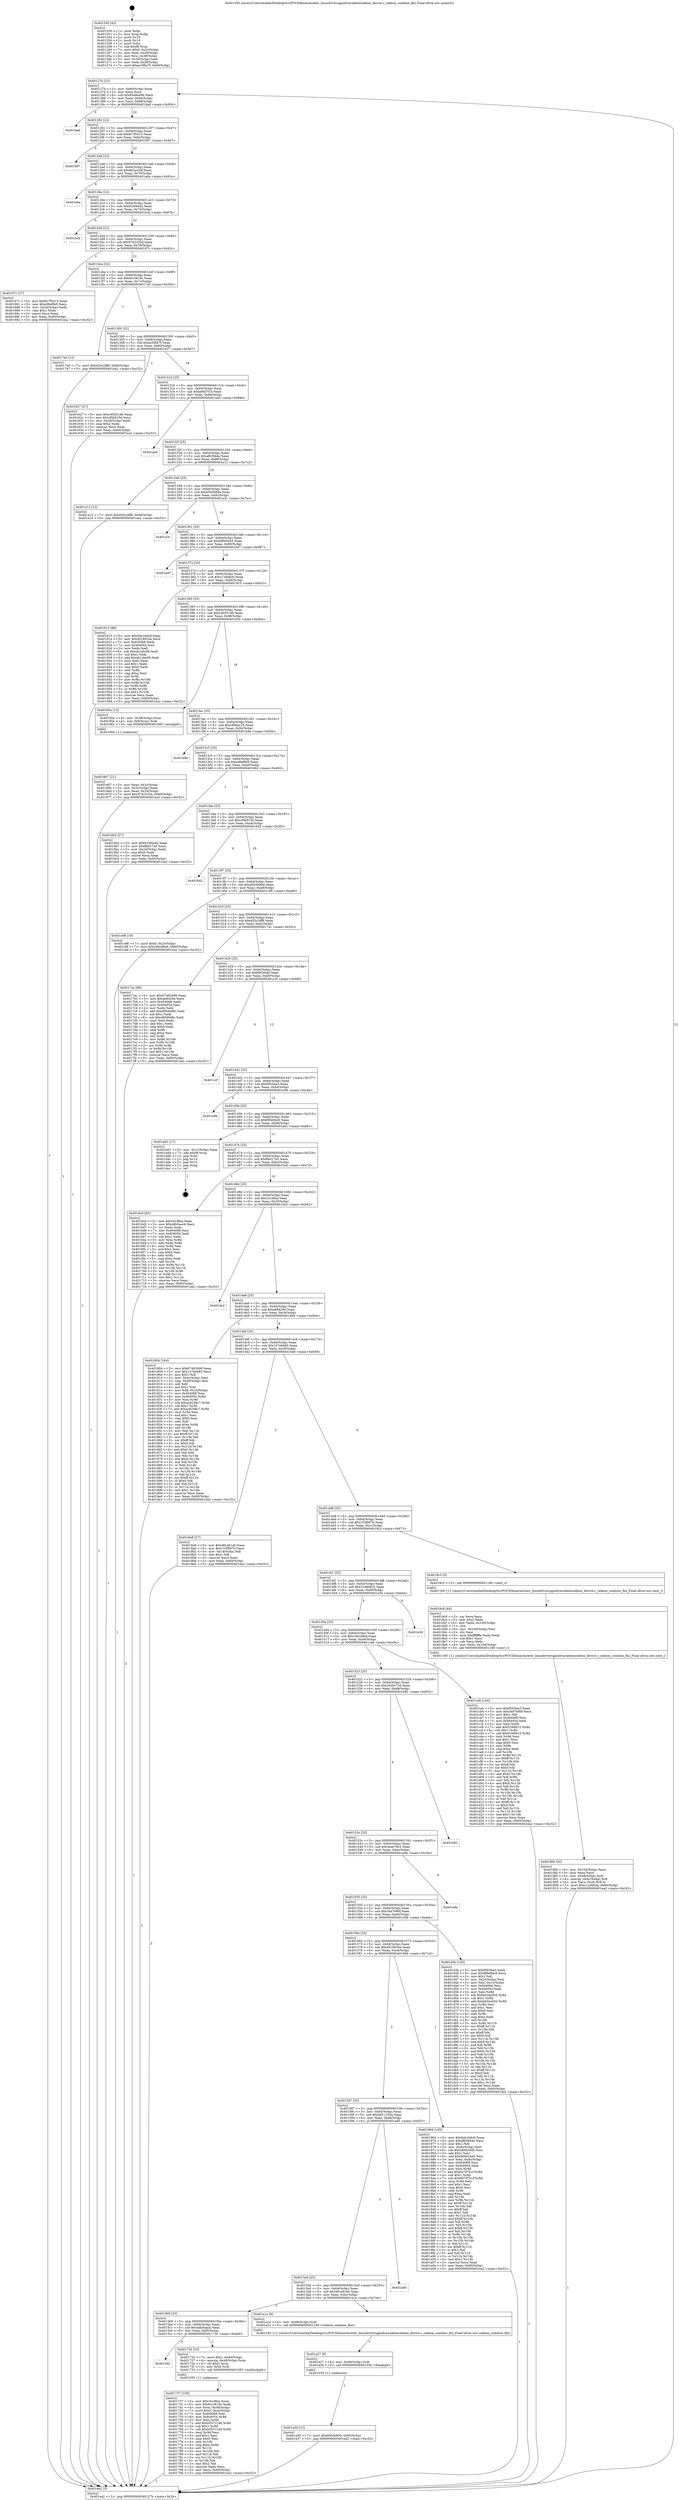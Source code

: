 digraph "0x401250" {
  label = "0x401250 (/mnt/c/Users/mathe/Desktop/tcc/POCII/binaries/extr_linuxdriversgpudrmradeonradeon_device.c_radeon_combios_fini_Final-ollvm.out::main(0))"
  labelloc = "t"
  node[shape=record]

  Entry [label="",width=0.3,height=0.3,shape=circle,fillcolor=black,style=filled]
  "0x40127b" [label="{
     0x40127b [23]\l
     | [instrs]\l
     &nbsp;&nbsp;0x40127b \<+3\>: mov -0x60(%rbp),%eax\l
     &nbsp;&nbsp;0x40127e \<+2\>: mov %eax,%ecx\l
     &nbsp;&nbsp;0x401280 \<+6\>: sub $0x85e8a499,%ecx\l
     &nbsp;&nbsp;0x401286 \<+3\>: mov %eax,-0x64(%rbp)\l
     &nbsp;&nbsp;0x401289 \<+3\>: mov %ecx,-0x68(%rbp)\l
     &nbsp;&nbsp;0x40128c \<+6\>: je 0000000000401bad \<main+0x95d\>\l
  }"]
  "0x401bad" [label="{
     0x401bad\l
  }", style=dashed]
  "0x401292" [label="{
     0x401292 [22]\l
     | [instrs]\l
     &nbsp;&nbsp;0x401292 \<+5\>: jmp 0000000000401297 \<main+0x47\>\l
     &nbsp;&nbsp;0x401297 \<+3\>: mov -0x64(%rbp),%eax\l
     &nbsp;&nbsp;0x40129a \<+5\>: sub $0x8c7f5415,%eax\l
     &nbsp;&nbsp;0x40129f \<+3\>: mov %eax,-0x6c(%rbp)\l
     &nbsp;&nbsp;0x4012a2 \<+6\>: je 0000000000401697 \<main+0x447\>\l
  }"]
  Exit [label="",width=0.3,height=0.3,shape=circle,fillcolor=black,style=filled,peripheries=2]
  "0x401697" [label="{
     0x401697\l
  }", style=dashed]
  "0x4012a8" [label="{
     0x4012a8 [22]\l
     | [instrs]\l
     &nbsp;&nbsp;0x4012a8 \<+5\>: jmp 00000000004012ad \<main+0x5d\>\l
     &nbsp;&nbsp;0x4012ad \<+3\>: mov -0x64(%rbp),%eax\l
     &nbsp;&nbsp;0x4012b0 \<+5\>: sub $0x8e2a43df,%eax\l
     &nbsp;&nbsp;0x4012b5 \<+3\>: mov %eax,-0x70(%rbp)\l
     &nbsp;&nbsp;0x4012b8 \<+6\>: je 0000000000401a6a \<main+0x81a\>\l
  }"]
  "0x401a30" [label="{
     0x401a30 [12]\l
     | [instrs]\l
     &nbsp;&nbsp;0x401a30 \<+7\>: movl $0xd003b90d,-0x60(%rbp)\l
     &nbsp;&nbsp;0x401a37 \<+5\>: jmp 0000000000401ea2 \<main+0xc52\>\l
  }"]
  "0x401a6a" [label="{
     0x401a6a\l
  }", style=dashed]
  "0x4012be" [label="{
     0x4012be [22]\l
     | [instrs]\l
     &nbsp;&nbsp;0x4012be \<+5\>: jmp 00000000004012c3 \<main+0x73\>\l
     &nbsp;&nbsp;0x4012c3 \<+3\>: mov -0x64(%rbp),%eax\l
     &nbsp;&nbsp;0x4012c6 \<+5\>: sub $0x933f4442,%eax\l
     &nbsp;&nbsp;0x4012cb \<+3\>: mov %eax,-0x74(%rbp)\l
     &nbsp;&nbsp;0x4012ce \<+6\>: je 0000000000401bcb \<main+0x97b\>\l
  }"]
  "0x401a27" [label="{
     0x401a27 [9]\l
     | [instrs]\l
     &nbsp;&nbsp;0x401a27 \<+4\>: mov -0x48(%rbp),%rdi\l
     &nbsp;&nbsp;0x401a2b \<+5\>: call 0000000000401030 \<free@plt\>\l
     | [calls]\l
     &nbsp;&nbsp;0x401030 \{1\} (unknown)\l
  }"]
  "0x401bcb" [label="{
     0x401bcb\l
  }", style=dashed]
  "0x4012d4" [label="{
     0x4012d4 [22]\l
     | [instrs]\l
     &nbsp;&nbsp;0x4012d4 \<+5\>: jmp 00000000004012d9 \<main+0x89\>\l
     &nbsp;&nbsp;0x4012d9 \<+3\>: mov -0x64(%rbp),%eax\l
     &nbsp;&nbsp;0x4012dc \<+5\>: sub $0x9742332d,%eax\l
     &nbsp;&nbsp;0x4012e1 \<+3\>: mov %eax,-0x78(%rbp)\l
     &nbsp;&nbsp;0x4012e4 \<+6\>: je 000000000040167c \<main+0x42c\>\l
  }"]
  "0x4018f4" [label="{
     0x4018f4 [33]\l
     | [instrs]\l
     &nbsp;&nbsp;0x4018f4 \<+6\>: mov -0x104(%rbp),%ecx\l
     &nbsp;&nbsp;0x4018fa \<+3\>: imul %eax,%ecx\l
     &nbsp;&nbsp;0x4018fd \<+4\>: mov -0x48(%rbp),%rdi\l
     &nbsp;&nbsp;0x401901 \<+4\>: movslq -0x4c(%rbp),%r8\l
     &nbsp;&nbsp;0x401905 \<+4\>: mov %ecx,(%rdi,%r8,4)\l
     &nbsp;&nbsp;0x401909 \<+7\>: movl $0xc124b6cb,-0x60(%rbp)\l
     &nbsp;&nbsp;0x401910 \<+5\>: jmp 0000000000401ea2 \<main+0xc52\>\l
  }"]
  "0x40167c" [label="{
     0x40167c [27]\l
     | [instrs]\l
     &nbsp;&nbsp;0x40167c \<+5\>: mov $0x8c7f5415,%eax\l
     &nbsp;&nbsp;0x401681 \<+5\>: mov $0xc9faf6b5,%ecx\l
     &nbsp;&nbsp;0x401686 \<+3\>: mov -0x24(%rbp),%edx\l
     &nbsp;&nbsp;0x401689 \<+3\>: cmp $0x1,%edx\l
     &nbsp;&nbsp;0x40168c \<+3\>: cmovl %ecx,%eax\l
     &nbsp;&nbsp;0x40168f \<+3\>: mov %eax,-0x60(%rbp)\l
     &nbsp;&nbsp;0x401692 \<+5\>: jmp 0000000000401ea2 \<main+0xc52\>\l
  }"]
  "0x4012ea" [label="{
     0x4012ea [22]\l
     | [instrs]\l
     &nbsp;&nbsp;0x4012ea \<+5\>: jmp 00000000004012ef \<main+0x9f\>\l
     &nbsp;&nbsp;0x4012ef \<+3\>: mov -0x64(%rbp),%eax\l
     &nbsp;&nbsp;0x4012f2 \<+5\>: sub $0x9cc3618c,%eax\l
     &nbsp;&nbsp;0x4012f7 \<+3\>: mov %eax,-0x7c(%rbp)\l
     &nbsp;&nbsp;0x4012fa \<+6\>: je 00000000004017a0 \<main+0x550\>\l
  }"]
  "0x4018c8" [label="{
     0x4018c8 [44]\l
     | [instrs]\l
     &nbsp;&nbsp;0x4018c8 \<+2\>: xor %ecx,%ecx\l
     &nbsp;&nbsp;0x4018ca \<+5\>: mov $0x2,%edx\l
     &nbsp;&nbsp;0x4018cf \<+6\>: mov %edx,-0x100(%rbp)\l
     &nbsp;&nbsp;0x4018d5 \<+1\>: cltd\l
     &nbsp;&nbsp;0x4018d6 \<+6\>: mov -0x100(%rbp),%esi\l
     &nbsp;&nbsp;0x4018dc \<+2\>: idiv %esi\l
     &nbsp;&nbsp;0x4018de \<+6\>: imul $0xfffffffe,%edx,%edx\l
     &nbsp;&nbsp;0x4018e4 \<+3\>: sub $0x1,%ecx\l
     &nbsp;&nbsp;0x4018e7 \<+2\>: sub %ecx,%edx\l
     &nbsp;&nbsp;0x4018e9 \<+6\>: mov %edx,-0x104(%rbp)\l
     &nbsp;&nbsp;0x4018ef \<+5\>: call 0000000000401160 \<next_i\>\l
     | [calls]\l
     &nbsp;&nbsp;0x401160 \{1\} (/mnt/c/Users/mathe/Desktop/tcc/POCII/binaries/extr_linuxdriversgpudrmradeonradeon_device.c_radeon_combios_fini_Final-ollvm.out::next_i)\l
  }"]
  "0x4017a0" [label="{
     0x4017a0 [12]\l
     | [instrs]\l
     &nbsp;&nbsp;0x4017a0 \<+7\>: movl $0xd35c28f8,-0x60(%rbp)\l
     &nbsp;&nbsp;0x4017a7 \<+5\>: jmp 0000000000401ea2 \<main+0xc52\>\l
  }"]
  "0x401300" [label="{
     0x401300 [22]\l
     | [instrs]\l
     &nbsp;&nbsp;0x401300 \<+5\>: jmp 0000000000401305 \<main+0xb5\>\l
     &nbsp;&nbsp;0x401305 \<+3\>: mov -0x64(%rbp),%eax\l
     &nbsp;&nbsp;0x401308 \<+5\>: sub $0xac5f6a7f,%eax\l
     &nbsp;&nbsp;0x40130d \<+3\>: mov %eax,-0x80(%rbp)\l
     &nbsp;&nbsp;0x401310 \<+6\>: je 0000000000401627 \<main+0x3d7\>\l
  }"]
  "0x401737" [label="{
     0x401737 [105]\l
     | [instrs]\l
     &nbsp;&nbsp;0x401737 \<+5\>: mov $0x1b18fea,%ecx\l
     &nbsp;&nbsp;0x40173c \<+5\>: mov $0x9cc3618c,%edx\l
     &nbsp;&nbsp;0x401741 \<+4\>: mov %rax,-0x48(%rbp)\l
     &nbsp;&nbsp;0x401745 \<+7\>: movl $0x0,-0x4c(%rbp)\l
     &nbsp;&nbsp;0x40174c \<+7\>: mov 0x404068,%esi\l
     &nbsp;&nbsp;0x401753 \<+8\>: mov 0x404054,%r8d\l
     &nbsp;&nbsp;0x40175b \<+3\>: mov %esi,%r9d\l
     &nbsp;&nbsp;0x40175e \<+7\>: add $0xb557c148,%r9d\l
     &nbsp;&nbsp;0x401765 \<+4\>: sub $0x1,%r9d\l
     &nbsp;&nbsp;0x401769 \<+7\>: sub $0xb557c148,%r9d\l
     &nbsp;&nbsp;0x401770 \<+4\>: imul %r9d,%esi\l
     &nbsp;&nbsp;0x401774 \<+3\>: and $0x1,%esi\l
     &nbsp;&nbsp;0x401777 \<+3\>: cmp $0x0,%esi\l
     &nbsp;&nbsp;0x40177a \<+4\>: sete %r10b\l
     &nbsp;&nbsp;0x40177e \<+4\>: cmp $0xa,%r8d\l
     &nbsp;&nbsp;0x401782 \<+4\>: setl %r11b\l
     &nbsp;&nbsp;0x401786 \<+3\>: mov %r10b,%bl\l
     &nbsp;&nbsp;0x401789 \<+3\>: and %r11b,%bl\l
     &nbsp;&nbsp;0x40178c \<+3\>: xor %r11b,%r10b\l
     &nbsp;&nbsp;0x40178f \<+3\>: or %r10b,%bl\l
     &nbsp;&nbsp;0x401792 \<+3\>: test $0x1,%bl\l
     &nbsp;&nbsp;0x401795 \<+3\>: cmovne %edx,%ecx\l
     &nbsp;&nbsp;0x401798 \<+3\>: mov %ecx,-0x60(%rbp)\l
     &nbsp;&nbsp;0x40179b \<+5\>: jmp 0000000000401ea2 \<main+0xc52\>\l
  }"]
  "0x401627" [label="{
     0x401627 [27]\l
     | [instrs]\l
     &nbsp;&nbsp;0x401627 \<+5\>: mov $0xc40451d6,%eax\l
     &nbsp;&nbsp;0x40162c \<+5\>: mov $0xcf0b915d,%ecx\l
     &nbsp;&nbsp;0x401631 \<+3\>: mov -0x28(%rbp),%edx\l
     &nbsp;&nbsp;0x401634 \<+3\>: cmp $0x2,%edx\l
     &nbsp;&nbsp;0x401637 \<+3\>: cmovne %ecx,%eax\l
     &nbsp;&nbsp;0x40163a \<+3\>: mov %eax,-0x60(%rbp)\l
     &nbsp;&nbsp;0x40163d \<+5\>: jmp 0000000000401ea2 \<main+0xc52\>\l
  }"]
  "0x401316" [label="{
     0x401316 [25]\l
     | [instrs]\l
     &nbsp;&nbsp;0x401316 \<+5\>: jmp 000000000040131b \<main+0xcb\>\l
     &nbsp;&nbsp;0x40131b \<+3\>: mov -0x64(%rbp),%eax\l
     &nbsp;&nbsp;0x40131e \<+5\>: sub $0xae6d7f1e,%eax\l
     &nbsp;&nbsp;0x401323 \<+6\>: mov %eax,-0x84(%rbp)\l
     &nbsp;&nbsp;0x401329 \<+6\>: je 0000000000401add \<main+0x88d\>\l
  }"]
  "0x401ea2" [label="{
     0x401ea2 [5]\l
     | [instrs]\l
     &nbsp;&nbsp;0x401ea2 \<+5\>: jmp 000000000040127b \<main+0x2b\>\l
  }"]
  "0x401250" [label="{
     0x401250 [43]\l
     | [instrs]\l
     &nbsp;&nbsp;0x401250 \<+1\>: push %rbp\l
     &nbsp;&nbsp;0x401251 \<+3\>: mov %rsp,%rbp\l
     &nbsp;&nbsp;0x401254 \<+2\>: push %r15\l
     &nbsp;&nbsp;0x401256 \<+2\>: push %r14\l
     &nbsp;&nbsp;0x401258 \<+1\>: push %rbx\l
     &nbsp;&nbsp;0x401259 \<+7\>: sub $0xf8,%rsp\l
     &nbsp;&nbsp;0x401260 \<+7\>: movl $0x0,-0x2c(%rbp)\l
     &nbsp;&nbsp;0x401267 \<+3\>: mov %edi,-0x30(%rbp)\l
     &nbsp;&nbsp;0x40126a \<+4\>: mov %rsi,-0x38(%rbp)\l
     &nbsp;&nbsp;0x40126e \<+3\>: mov -0x30(%rbp),%edi\l
     &nbsp;&nbsp;0x401271 \<+3\>: mov %edi,-0x28(%rbp)\l
     &nbsp;&nbsp;0x401274 \<+7\>: movl $0xac5f6a7f,-0x60(%rbp)\l
  }"]
  "0x4015d2" [label="{
     0x4015d2\l
  }", style=dashed]
  "0x401add" [label="{
     0x401add\l
  }", style=dashed]
  "0x40132f" [label="{
     0x40132f [25]\l
     | [instrs]\l
     &nbsp;&nbsp;0x40132f \<+5\>: jmp 0000000000401334 \<main+0xe4\>\l
     &nbsp;&nbsp;0x401334 \<+3\>: mov -0x64(%rbp),%eax\l
     &nbsp;&nbsp;0x401337 \<+5\>: sub $0xafb3944e,%eax\l
     &nbsp;&nbsp;0x40133c \<+6\>: mov %eax,-0x88(%rbp)\l
     &nbsp;&nbsp;0x401342 \<+6\>: je 0000000000401a12 \<main+0x7c2\>\l
  }"]
  "0x401720" [label="{
     0x401720 [23]\l
     | [instrs]\l
     &nbsp;&nbsp;0x401720 \<+7\>: movl $0x1,-0x40(%rbp)\l
     &nbsp;&nbsp;0x401727 \<+4\>: movslq -0x40(%rbp),%rax\l
     &nbsp;&nbsp;0x40172b \<+4\>: shl $0x2,%rax\l
     &nbsp;&nbsp;0x40172f \<+3\>: mov %rax,%rdi\l
     &nbsp;&nbsp;0x401732 \<+5\>: call 0000000000401050 \<malloc@plt\>\l
     | [calls]\l
     &nbsp;&nbsp;0x401050 \{1\} (unknown)\l
  }"]
  "0x401a12" [label="{
     0x401a12 [12]\l
     | [instrs]\l
     &nbsp;&nbsp;0x401a12 \<+7\>: movl $0xd35c28f8,-0x60(%rbp)\l
     &nbsp;&nbsp;0x401a19 \<+5\>: jmp 0000000000401ea2 \<main+0xc52\>\l
  }"]
  "0x401348" [label="{
     0x401348 [25]\l
     | [instrs]\l
     &nbsp;&nbsp;0x401348 \<+5\>: jmp 000000000040134d \<main+0xfd\>\l
     &nbsp;&nbsp;0x40134d \<+3\>: mov -0x64(%rbp),%eax\l
     &nbsp;&nbsp;0x401350 \<+5\>: sub $0xb540884e,%eax\l
     &nbsp;&nbsp;0x401355 \<+6\>: mov %eax,-0x8c(%rbp)\l
     &nbsp;&nbsp;0x40135b \<+6\>: je 0000000000401a3c \<main+0x7ec\>\l
  }"]
  "0x4015b9" [label="{
     0x4015b9 [25]\l
     | [instrs]\l
     &nbsp;&nbsp;0x4015b9 \<+5\>: jmp 00000000004015be \<main+0x36e\>\l
     &nbsp;&nbsp;0x4015be \<+3\>: mov -0x64(%rbp),%eax\l
     &nbsp;&nbsp;0x4015c1 \<+5\>: sub $0x4db5aacb,%eax\l
     &nbsp;&nbsp;0x4015c6 \<+6\>: mov %eax,-0xf0(%rbp)\l
     &nbsp;&nbsp;0x4015cc \<+6\>: je 0000000000401720 \<main+0x4d0\>\l
  }"]
  "0x401a3c" [label="{
     0x401a3c\l
  }", style=dashed]
  "0x401361" [label="{
     0x401361 [25]\l
     | [instrs]\l
     &nbsp;&nbsp;0x401361 \<+5\>: jmp 0000000000401366 \<main+0x116\>\l
     &nbsp;&nbsp;0x401366 \<+3\>: mov -0x64(%rbp),%eax\l
     &nbsp;&nbsp;0x401369 \<+5\>: sub $0xb9f92b45,%eax\l
     &nbsp;&nbsp;0x40136e \<+6\>: mov %eax,-0x90(%rbp)\l
     &nbsp;&nbsp;0x401374 \<+6\>: je 0000000000401bd7 \<main+0x987\>\l
  }"]
  "0x401a1e" [label="{
     0x401a1e [9]\l
     | [instrs]\l
     &nbsp;&nbsp;0x401a1e \<+4\>: mov -0x48(%rbp),%rdi\l
     &nbsp;&nbsp;0x401a22 \<+5\>: call 0000000000401240 \<radeon_combios_fini\>\l
     | [calls]\l
     &nbsp;&nbsp;0x401240 \{1\} (/mnt/c/Users/mathe/Desktop/tcc/POCII/binaries/extr_linuxdriversgpudrmradeonradeon_device.c_radeon_combios_fini_Final-ollvm.out::radeon_combios_fini)\l
  }"]
  "0x401bd7" [label="{
     0x401bd7\l
  }", style=dashed]
  "0x40137a" [label="{
     0x40137a [25]\l
     | [instrs]\l
     &nbsp;&nbsp;0x40137a \<+5\>: jmp 000000000040137f \<main+0x12f\>\l
     &nbsp;&nbsp;0x40137f \<+3\>: mov -0x64(%rbp),%eax\l
     &nbsp;&nbsp;0x401382 \<+5\>: sub $0xc124b6cb,%eax\l
     &nbsp;&nbsp;0x401387 \<+6\>: mov %eax,-0x94(%rbp)\l
     &nbsp;&nbsp;0x40138d \<+6\>: je 0000000000401915 \<main+0x6c5\>\l
  }"]
  "0x4015a0" [label="{
     0x4015a0 [25]\l
     | [instrs]\l
     &nbsp;&nbsp;0x4015a0 \<+5\>: jmp 00000000004015a5 \<main+0x355\>\l
     &nbsp;&nbsp;0x4015a5 \<+3\>: mov -0x64(%rbp),%eax\l
     &nbsp;&nbsp;0x4015a8 \<+5\>: sub $0x481a61e0,%eax\l
     &nbsp;&nbsp;0x4015ad \<+6\>: mov %eax,-0xec(%rbp)\l
     &nbsp;&nbsp;0x4015b3 \<+6\>: je 0000000000401a1e \<main+0x7ce\>\l
  }"]
  "0x401915" [label="{
     0x401915 [88]\l
     | [instrs]\l
     &nbsp;&nbsp;0x401915 \<+5\>: mov $0x5ab1bdc9,%eax\l
     &nbsp;&nbsp;0x40191a \<+5\>: mov $0x401891ba,%ecx\l
     &nbsp;&nbsp;0x40191f \<+7\>: mov 0x404068,%edx\l
     &nbsp;&nbsp;0x401926 \<+7\>: mov 0x404054,%esi\l
     &nbsp;&nbsp;0x40192d \<+2\>: mov %edx,%edi\l
     &nbsp;&nbsp;0x40192f \<+6\>: sub $0xeb1ebc06,%edi\l
     &nbsp;&nbsp;0x401935 \<+3\>: sub $0x1,%edi\l
     &nbsp;&nbsp;0x401938 \<+6\>: add $0xeb1ebc06,%edi\l
     &nbsp;&nbsp;0x40193e \<+3\>: imul %edi,%edx\l
     &nbsp;&nbsp;0x401941 \<+3\>: and $0x1,%edx\l
     &nbsp;&nbsp;0x401944 \<+3\>: cmp $0x0,%edx\l
     &nbsp;&nbsp;0x401947 \<+4\>: sete %r8b\l
     &nbsp;&nbsp;0x40194b \<+3\>: cmp $0xa,%esi\l
     &nbsp;&nbsp;0x40194e \<+4\>: setl %r9b\l
     &nbsp;&nbsp;0x401952 \<+3\>: mov %r8b,%r10b\l
     &nbsp;&nbsp;0x401955 \<+3\>: and %r9b,%r10b\l
     &nbsp;&nbsp;0x401958 \<+3\>: xor %r9b,%r8b\l
     &nbsp;&nbsp;0x40195b \<+3\>: or %r8b,%r10b\l
     &nbsp;&nbsp;0x40195e \<+4\>: test $0x1,%r10b\l
     &nbsp;&nbsp;0x401962 \<+3\>: cmovne %ecx,%eax\l
     &nbsp;&nbsp;0x401965 \<+3\>: mov %eax,-0x60(%rbp)\l
     &nbsp;&nbsp;0x401968 \<+5\>: jmp 0000000000401ea2 \<main+0xc52\>\l
  }"]
  "0x401393" [label="{
     0x401393 [25]\l
     | [instrs]\l
     &nbsp;&nbsp;0x401393 \<+5\>: jmp 0000000000401398 \<main+0x148\>\l
     &nbsp;&nbsp;0x401398 \<+3\>: mov -0x64(%rbp),%eax\l
     &nbsp;&nbsp;0x40139b \<+5\>: sub $0xc40451d6,%eax\l
     &nbsp;&nbsp;0x4013a0 \<+6\>: mov %eax,-0x98(%rbp)\l
     &nbsp;&nbsp;0x4013a6 \<+6\>: je 000000000040165a \<main+0x40a\>\l
  }"]
  "0x401a85" [label="{
     0x401a85\l
  }", style=dashed]
  "0x40165a" [label="{
     0x40165a [13]\l
     | [instrs]\l
     &nbsp;&nbsp;0x40165a \<+4\>: mov -0x38(%rbp),%rax\l
     &nbsp;&nbsp;0x40165e \<+4\>: mov 0x8(%rax),%rdi\l
     &nbsp;&nbsp;0x401662 \<+5\>: call 0000000000401060 \<atoi@plt\>\l
     | [calls]\l
     &nbsp;&nbsp;0x401060 \{1\} (unknown)\l
  }"]
  "0x4013ac" [label="{
     0x4013ac [25]\l
     | [instrs]\l
     &nbsp;&nbsp;0x4013ac \<+5\>: jmp 00000000004013b1 \<main+0x161\>\l
     &nbsp;&nbsp;0x4013b1 \<+3\>: mov -0x64(%rbp),%eax\l
     &nbsp;&nbsp;0x4013b4 \<+5\>: sub $0xc80bac25,%eax\l
     &nbsp;&nbsp;0x4013b9 \<+6\>: mov %eax,-0x9c(%rbp)\l
     &nbsp;&nbsp;0x4013bf \<+6\>: je 0000000000401b8e \<main+0x93e\>\l
  }"]
  "0x401667" [label="{
     0x401667 [21]\l
     | [instrs]\l
     &nbsp;&nbsp;0x401667 \<+3\>: mov %eax,-0x3c(%rbp)\l
     &nbsp;&nbsp;0x40166a \<+3\>: mov -0x3c(%rbp),%eax\l
     &nbsp;&nbsp;0x40166d \<+3\>: mov %eax,-0x24(%rbp)\l
     &nbsp;&nbsp;0x401670 \<+7\>: movl $0x9742332d,-0x60(%rbp)\l
     &nbsp;&nbsp;0x401677 \<+5\>: jmp 0000000000401ea2 \<main+0xc52\>\l
  }"]
  "0x401587" [label="{
     0x401587 [25]\l
     | [instrs]\l
     &nbsp;&nbsp;0x401587 \<+5\>: jmp 000000000040158c \<main+0x33c\>\l
     &nbsp;&nbsp;0x40158c \<+3\>: mov -0x64(%rbp),%eax\l
     &nbsp;&nbsp;0x40158f \<+5\>: sub $0x4021250a,%eax\l
     &nbsp;&nbsp;0x401594 \<+6\>: mov %eax,-0xe8(%rbp)\l
     &nbsp;&nbsp;0x40159a \<+6\>: je 0000000000401a85 \<main+0x835\>\l
  }"]
  "0x401b8e" [label="{
     0x401b8e\l
  }", style=dashed]
  "0x4013c5" [label="{
     0x4013c5 [25]\l
     | [instrs]\l
     &nbsp;&nbsp;0x4013c5 \<+5\>: jmp 00000000004013ca \<main+0x17a\>\l
     &nbsp;&nbsp;0x4013ca \<+3\>: mov -0x64(%rbp),%eax\l
     &nbsp;&nbsp;0x4013cd \<+5\>: sub $0xc9faf6b5,%eax\l
     &nbsp;&nbsp;0x4013d2 \<+6\>: mov %eax,-0xa0(%rbp)\l
     &nbsp;&nbsp;0x4013d8 \<+6\>: je 00000000004016b2 \<main+0x462\>\l
  }"]
  "0x40196d" [label="{
     0x40196d [165]\l
     | [instrs]\l
     &nbsp;&nbsp;0x40196d \<+5\>: mov $0x5ab1bdc9,%eax\l
     &nbsp;&nbsp;0x401972 \<+5\>: mov $0xafb3944e,%ecx\l
     &nbsp;&nbsp;0x401977 \<+2\>: mov $0x1,%dl\l
     &nbsp;&nbsp;0x401979 \<+3\>: mov -0x4c(%rbp),%esi\l
     &nbsp;&nbsp;0x40197c \<+6\>: sub $0x560b24d5,%esi\l
     &nbsp;&nbsp;0x401982 \<+3\>: add $0x1,%esi\l
     &nbsp;&nbsp;0x401985 \<+6\>: add $0x560b24d5,%esi\l
     &nbsp;&nbsp;0x40198b \<+3\>: mov %esi,-0x4c(%rbp)\l
     &nbsp;&nbsp;0x40198e \<+7\>: mov 0x404068,%esi\l
     &nbsp;&nbsp;0x401995 \<+7\>: mov 0x404054,%edi\l
     &nbsp;&nbsp;0x40199c \<+3\>: mov %esi,%r8d\l
     &nbsp;&nbsp;0x40199f \<+7\>: add $0x6d797b1f,%r8d\l
     &nbsp;&nbsp;0x4019a6 \<+4\>: sub $0x1,%r8d\l
     &nbsp;&nbsp;0x4019aa \<+7\>: sub $0x6d797b1f,%r8d\l
     &nbsp;&nbsp;0x4019b1 \<+4\>: imul %r8d,%esi\l
     &nbsp;&nbsp;0x4019b5 \<+3\>: and $0x1,%esi\l
     &nbsp;&nbsp;0x4019b8 \<+3\>: cmp $0x0,%esi\l
     &nbsp;&nbsp;0x4019bb \<+4\>: sete %r9b\l
     &nbsp;&nbsp;0x4019bf \<+3\>: cmp $0xa,%edi\l
     &nbsp;&nbsp;0x4019c2 \<+4\>: setl %r10b\l
     &nbsp;&nbsp;0x4019c6 \<+3\>: mov %r9b,%r11b\l
     &nbsp;&nbsp;0x4019c9 \<+4\>: xor $0xff,%r11b\l
     &nbsp;&nbsp;0x4019cd \<+3\>: mov %r10b,%bl\l
     &nbsp;&nbsp;0x4019d0 \<+3\>: xor $0xff,%bl\l
     &nbsp;&nbsp;0x4019d3 \<+3\>: xor $0x1,%dl\l
     &nbsp;&nbsp;0x4019d6 \<+3\>: mov %r11b,%r14b\l
     &nbsp;&nbsp;0x4019d9 \<+4\>: and $0xff,%r14b\l
     &nbsp;&nbsp;0x4019dd \<+3\>: and %dl,%r9b\l
     &nbsp;&nbsp;0x4019e0 \<+3\>: mov %bl,%r15b\l
     &nbsp;&nbsp;0x4019e3 \<+4\>: and $0xff,%r15b\l
     &nbsp;&nbsp;0x4019e7 \<+3\>: and %dl,%r10b\l
     &nbsp;&nbsp;0x4019ea \<+3\>: or %r9b,%r14b\l
     &nbsp;&nbsp;0x4019ed \<+3\>: or %r10b,%r15b\l
     &nbsp;&nbsp;0x4019f0 \<+3\>: xor %r15b,%r14b\l
     &nbsp;&nbsp;0x4019f3 \<+3\>: or %bl,%r11b\l
     &nbsp;&nbsp;0x4019f6 \<+4\>: xor $0xff,%r11b\l
     &nbsp;&nbsp;0x4019fa \<+3\>: or $0x1,%dl\l
     &nbsp;&nbsp;0x4019fd \<+3\>: and %dl,%r11b\l
     &nbsp;&nbsp;0x401a00 \<+3\>: or %r11b,%r14b\l
     &nbsp;&nbsp;0x401a03 \<+4\>: test $0x1,%r14b\l
     &nbsp;&nbsp;0x401a07 \<+3\>: cmovne %ecx,%eax\l
     &nbsp;&nbsp;0x401a0a \<+3\>: mov %eax,-0x60(%rbp)\l
     &nbsp;&nbsp;0x401a0d \<+5\>: jmp 0000000000401ea2 \<main+0xc52\>\l
  }"]
  "0x4016b2" [label="{
     0x4016b2 [27]\l
     | [instrs]\l
     &nbsp;&nbsp;0x4016b2 \<+5\>: mov $0x933f4442,%eax\l
     &nbsp;&nbsp;0x4016b7 \<+5\>: mov $0xffa017a3,%ecx\l
     &nbsp;&nbsp;0x4016bc \<+3\>: mov -0x24(%rbp),%edx\l
     &nbsp;&nbsp;0x4016bf \<+3\>: cmp $0x0,%edx\l
     &nbsp;&nbsp;0x4016c2 \<+3\>: cmove %ecx,%eax\l
     &nbsp;&nbsp;0x4016c5 \<+3\>: mov %eax,-0x60(%rbp)\l
     &nbsp;&nbsp;0x4016c8 \<+5\>: jmp 0000000000401ea2 \<main+0xc52\>\l
  }"]
  "0x4013de" [label="{
     0x4013de [25]\l
     | [instrs]\l
     &nbsp;&nbsp;0x4013de \<+5\>: jmp 00000000004013e3 \<main+0x193\>\l
     &nbsp;&nbsp;0x4013e3 \<+3\>: mov -0x64(%rbp),%eax\l
     &nbsp;&nbsp;0x4013e6 \<+5\>: sub $0xcf0b915d,%eax\l
     &nbsp;&nbsp;0x4013eb \<+6\>: mov %eax,-0xa4(%rbp)\l
     &nbsp;&nbsp;0x4013f1 \<+6\>: je 0000000000401642 \<main+0x3f2\>\l
  }"]
  "0x40156e" [label="{
     0x40156e [25]\l
     | [instrs]\l
     &nbsp;&nbsp;0x40156e \<+5\>: jmp 0000000000401573 \<main+0x323\>\l
     &nbsp;&nbsp;0x401573 \<+3\>: mov -0x64(%rbp),%eax\l
     &nbsp;&nbsp;0x401576 \<+5\>: sub $0x401891ba,%eax\l
     &nbsp;&nbsp;0x40157b \<+6\>: mov %eax,-0xe4(%rbp)\l
     &nbsp;&nbsp;0x401581 \<+6\>: je 000000000040196d \<main+0x71d\>\l
  }"]
  "0x401642" [label="{
     0x401642\l
  }", style=dashed]
  "0x4013f7" [label="{
     0x4013f7 [25]\l
     | [instrs]\l
     &nbsp;&nbsp;0x4013f7 \<+5\>: jmp 00000000004013fc \<main+0x1ac\>\l
     &nbsp;&nbsp;0x4013fc \<+3\>: mov -0x64(%rbp),%eax\l
     &nbsp;&nbsp;0x4013ff \<+5\>: sub $0xd003b90d,%eax\l
     &nbsp;&nbsp;0x401404 \<+6\>: mov %eax,-0xa8(%rbp)\l
     &nbsp;&nbsp;0x40140a \<+6\>: je 0000000000401c98 \<main+0xa48\>\l
  }"]
  "0x401d3b" [label="{
     0x401d3b [150]\l
     | [instrs]\l
     &nbsp;&nbsp;0x401d3b \<+5\>: mov $0xf5fc5ea3,%eax\l
     &nbsp;&nbsp;0x401d40 \<+5\>: mov $0xf89e94c6,%ecx\l
     &nbsp;&nbsp;0x401d45 \<+2\>: mov $0x1,%dl\l
     &nbsp;&nbsp;0x401d47 \<+3\>: mov -0x2c(%rbp),%esi\l
     &nbsp;&nbsp;0x401d4a \<+3\>: mov %esi,-0x1c(%rbp)\l
     &nbsp;&nbsp;0x401d4d \<+7\>: mov 0x404068,%esi\l
     &nbsp;&nbsp;0x401d54 \<+7\>: mov 0x404054,%edi\l
     &nbsp;&nbsp;0x401d5b \<+3\>: mov %esi,%r8d\l
     &nbsp;&nbsp;0x401d5e \<+7\>: sub $0xb634a503,%r8d\l
     &nbsp;&nbsp;0x401d65 \<+4\>: sub $0x1,%r8d\l
     &nbsp;&nbsp;0x401d69 \<+7\>: add $0xb634a503,%r8d\l
     &nbsp;&nbsp;0x401d70 \<+4\>: imul %r8d,%esi\l
     &nbsp;&nbsp;0x401d74 \<+3\>: and $0x1,%esi\l
     &nbsp;&nbsp;0x401d77 \<+3\>: cmp $0x0,%esi\l
     &nbsp;&nbsp;0x401d7a \<+4\>: sete %r9b\l
     &nbsp;&nbsp;0x401d7e \<+3\>: cmp $0xa,%edi\l
     &nbsp;&nbsp;0x401d81 \<+4\>: setl %r10b\l
     &nbsp;&nbsp;0x401d85 \<+3\>: mov %r9b,%r11b\l
     &nbsp;&nbsp;0x401d88 \<+4\>: xor $0xff,%r11b\l
     &nbsp;&nbsp;0x401d8c \<+3\>: mov %r10b,%bl\l
     &nbsp;&nbsp;0x401d8f \<+3\>: xor $0xff,%bl\l
     &nbsp;&nbsp;0x401d92 \<+3\>: xor $0x0,%dl\l
     &nbsp;&nbsp;0x401d95 \<+3\>: mov %r11b,%r14b\l
     &nbsp;&nbsp;0x401d98 \<+4\>: and $0x0,%r14b\l
     &nbsp;&nbsp;0x401d9c \<+3\>: and %dl,%r9b\l
     &nbsp;&nbsp;0x401d9f \<+3\>: mov %bl,%r15b\l
     &nbsp;&nbsp;0x401da2 \<+4\>: and $0x0,%r15b\l
     &nbsp;&nbsp;0x401da6 \<+3\>: and %dl,%r10b\l
     &nbsp;&nbsp;0x401da9 \<+3\>: or %r9b,%r14b\l
     &nbsp;&nbsp;0x401dac \<+3\>: or %r10b,%r15b\l
     &nbsp;&nbsp;0x401daf \<+3\>: xor %r15b,%r14b\l
     &nbsp;&nbsp;0x401db2 \<+3\>: or %bl,%r11b\l
     &nbsp;&nbsp;0x401db5 \<+4\>: xor $0xff,%r11b\l
     &nbsp;&nbsp;0x401db9 \<+3\>: or $0x0,%dl\l
     &nbsp;&nbsp;0x401dbc \<+3\>: and %dl,%r11b\l
     &nbsp;&nbsp;0x401dbf \<+3\>: or %r11b,%r14b\l
     &nbsp;&nbsp;0x401dc2 \<+4\>: test $0x1,%r14b\l
     &nbsp;&nbsp;0x401dc6 \<+3\>: cmovne %ecx,%eax\l
     &nbsp;&nbsp;0x401dc9 \<+3\>: mov %eax,-0x60(%rbp)\l
     &nbsp;&nbsp;0x401dcc \<+5\>: jmp 0000000000401ea2 \<main+0xc52\>\l
  }"]
  "0x401c98" [label="{
     0x401c98 [19]\l
     | [instrs]\l
     &nbsp;&nbsp;0x401c98 \<+7\>: movl $0x0,-0x2c(%rbp)\l
     &nbsp;&nbsp;0x401c9f \<+7\>: movl $0x246cd6e6,-0x60(%rbp)\l
     &nbsp;&nbsp;0x401ca6 \<+5\>: jmp 0000000000401ea2 \<main+0xc52\>\l
  }"]
  "0x401410" [label="{
     0x401410 [25]\l
     | [instrs]\l
     &nbsp;&nbsp;0x401410 \<+5\>: jmp 0000000000401415 \<main+0x1c5\>\l
     &nbsp;&nbsp;0x401415 \<+3\>: mov -0x64(%rbp),%eax\l
     &nbsp;&nbsp;0x401418 \<+5\>: sub $0xd35c28f8,%eax\l
     &nbsp;&nbsp;0x40141d \<+6\>: mov %eax,-0xac(%rbp)\l
     &nbsp;&nbsp;0x401423 \<+6\>: je 00000000004017ac \<main+0x55c\>\l
  }"]
  "0x401555" [label="{
     0x401555 [25]\l
     | [instrs]\l
     &nbsp;&nbsp;0x401555 \<+5\>: jmp 000000000040155a \<main+0x30a\>\l
     &nbsp;&nbsp;0x40155a \<+3\>: mov -0x64(%rbp),%eax\l
     &nbsp;&nbsp;0x40155d \<+5\>: sub $0x3ed7680f,%eax\l
     &nbsp;&nbsp;0x401562 \<+6\>: mov %eax,-0xe0(%rbp)\l
     &nbsp;&nbsp;0x401568 \<+6\>: je 0000000000401d3b \<main+0xaeb\>\l
  }"]
  "0x4017ac" [label="{
     0x4017ac [88]\l
     | [instrs]\l
     &nbsp;&nbsp;0x4017ac \<+5\>: mov $0x67483499,%eax\l
     &nbsp;&nbsp;0x4017b1 \<+5\>: mov $0xab8429e,%ecx\l
     &nbsp;&nbsp;0x4017b6 \<+7\>: mov 0x404068,%edx\l
     &nbsp;&nbsp;0x4017bd \<+7\>: mov 0x404054,%esi\l
     &nbsp;&nbsp;0x4017c4 \<+2\>: mov %edx,%edi\l
     &nbsp;&nbsp;0x4017c6 \<+6\>: add $0xd6949d8c,%edi\l
     &nbsp;&nbsp;0x4017cc \<+3\>: sub $0x1,%edi\l
     &nbsp;&nbsp;0x4017cf \<+6\>: sub $0xd6949d8c,%edi\l
     &nbsp;&nbsp;0x4017d5 \<+3\>: imul %edi,%edx\l
     &nbsp;&nbsp;0x4017d8 \<+3\>: and $0x1,%edx\l
     &nbsp;&nbsp;0x4017db \<+3\>: cmp $0x0,%edx\l
     &nbsp;&nbsp;0x4017de \<+4\>: sete %r8b\l
     &nbsp;&nbsp;0x4017e2 \<+3\>: cmp $0xa,%esi\l
     &nbsp;&nbsp;0x4017e5 \<+4\>: setl %r9b\l
     &nbsp;&nbsp;0x4017e9 \<+3\>: mov %r8b,%r10b\l
     &nbsp;&nbsp;0x4017ec \<+3\>: and %r9b,%r10b\l
     &nbsp;&nbsp;0x4017ef \<+3\>: xor %r9b,%r8b\l
     &nbsp;&nbsp;0x4017f2 \<+3\>: or %r8b,%r10b\l
     &nbsp;&nbsp;0x4017f5 \<+4\>: test $0x1,%r10b\l
     &nbsp;&nbsp;0x4017f9 \<+3\>: cmovne %ecx,%eax\l
     &nbsp;&nbsp;0x4017fc \<+3\>: mov %eax,-0x60(%rbp)\l
     &nbsp;&nbsp;0x4017ff \<+5\>: jmp 0000000000401ea2 \<main+0xc52\>\l
  }"]
  "0x401429" [label="{
     0x401429 [25]\l
     | [instrs]\l
     &nbsp;&nbsp;0x401429 \<+5\>: jmp 000000000040142e \<main+0x1de\>\l
     &nbsp;&nbsp;0x40142e \<+3\>: mov -0x64(%rbp),%eax\l
     &nbsp;&nbsp;0x401431 \<+5\>: sub $0xf0f2f4dd,%eax\l
     &nbsp;&nbsp;0x401436 \<+6\>: mov %eax,-0xb0(%rbp)\l
     &nbsp;&nbsp;0x40143c \<+6\>: je 0000000000401c2f \<main+0x9df\>\l
  }"]
  "0x401e8a" [label="{
     0x401e8a\l
  }", style=dashed]
  "0x401c2f" [label="{
     0x401c2f\l
  }", style=dashed]
  "0x401442" [label="{
     0x401442 [25]\l
     | [instrs]\l
     &nbsp;&nbsp;0x401442 \<+5\>: jmp 0000000000401447 \<main+0x1f7\>\l
     &nbsp;&nbsp;0x401447 \<+3\>: mov -0x64(%rbp),%eax\l
     &nbsp;&nbsp;0x40144a \<+5\>: sub $0xf5fc5ea3,%eax\l
     &nbsp;&nbsp;0x40144f \<+6\>: mov %eax,-0xb4(%rbp)\l
     &nbsp;&nbsp;0x401455 \<+6\>: je 0000000000401e9b \<main+0xc4b\>\l
  }"]
  "0x40153c" [label="{
     0x40153c [25]\l
     | [instrs]\l
     &nbsp;&nbsp;0x40153c \<+5\>: jmp 0000000000401541 \<main+0x2f1\>\l
     &nbsp;&nbsp;0x401541 \<+3\>: mov -0x64(%rbp),%eax\l
     &nbsp;&nbsp;0x401544 \<+5\>: sub $0x3eae78c3,%eax\l
     &nbsp;&nbsp;0x401549 \<+6\>: mov %eax,-0xdc(%rbp)\l
     &nbsp;&nbsp;0x40154f \<+6\>: je 0000000000401e8a \<main+0xc3a\>\l
  }"]
  "0x401e9b" [label="{
     0x401e9b\l
  }", style=dashed]
  "0x40145b" [label="{
     0x40145b [25]\l
     | [instrs]\l
     &nbsp;&nbsp;0x40145b \<+5\>: jmp 0000000000401460 \<main+0x210\>\l
     &nbsp;&nbsp;0x401460 \<+3\>: mov -0x64(%rbp),%eax\l
     &nbsp;&nbsp;0x401463 \<+5\>: sub $0xf89e94c6,%eax\l
     &nbsp;&nbsp;0x401468 \<+6\>: mov %eax,-0xb8(%rbp)\l
     &nbsp;&nbsp;0x40146e \<+6\>: je 0000000000401dd1 \<main+0xb81\>\l
  }"]
  "0x401b82" [label="{
     0x401b82\l
  }", style=dashed]
  "0x401dd1" [label="{
     0x401dd1 [17]\l
     | [instrs]\l
     &nbsp;&nbsp;0x401dd1 \<+3\>: mov -0x1c(%rbp),%eax\l
     &nbsp;&nbsp;0x401dd4 \<+7\>: add $0xf8,%rsp\l
     &nbsp;&nbsp;0x401ddb \<+1\>: pop %rbx\l
     &nbsp;&nbsp;0x401ddc \<+2\>: pop %r14\l
     &nbsp;&nbsp;0x401dde \<+2\>: pop %r15\l
     &nbsp;&nbsp;0x401de0 \<+1\>: pop %rbp\l
     &nbsp;&nbsp;0x401de1 \<+1\>: ret\l
  }"]
  "0x401474" [label="{
     0x401474 [25]\l
     | [instrs]\l
     &nbsp;&nbsp;0x401474 \<+5\>: jmp 0000000000401479 \<main+0x229\>\l
     &nbsp;&nbsp;0x401479 \<+3\>: mov -0x64(%rbp),%eax\l
     &nbsp;&nbsp;0x40147c \<+5\>: sub $0xffa017a3,%eax\l
     &nbsp;&nbsp;0x401481 \<+6\>: mov %eax,-0xbc(%rbp)\l
     &nbsp;&nbsp;0x401487 \<+6\>: je 00000000004016cd \<main+0x47d\>\l
  }"]
  "0x401523" [label="{
     0x401523 [25]\l
     | [instrs]\l
     &nbsp;&nbsp;0x401523 \<+5\>: jmp 0000000000401528 \<main+0x2d8\>\l
     &nbsp;&nbsp;0x401528 \<+3\>: mov -0x64(%rbp),%eax\l
     &nbsp;&nbsp;0x40152b \<+5\>: sub $0x3429c72d,%eax\l
     &nbsp;&nbsp;0x401530 \<+6\>: mov %eax,-0xd8(%rbp)\l
     &nbsp;&nbsp;0x401536 \<+6\>: je 0000000000401b82 \<main+0x932\>\l
  }"]
  "0x4016cd" [label="{
     0x4016cd [83]\l
     | [instrs]\l
     &nbsp;&nbsp;0x4016cd \<+5\>: mov $0x1b18fea,%eax\l
     &nbsp;&nbsp;0x4016d2 \<+5\>: mov $0x4db5aacb,%ecx\l
     &nbsp;&nbsp;0x4016d7 \<+2\>: xor %edx,%edx\l
     &nbsp;&nbsp;0x4016d9 \<+7\>: mov 0x404068,%esi\l
     &nbsp;&nbsp;0x4016e0 \<+7\>: mov 0x404054,%edi\l
     &nbsp;&nbsp;0x4016e7 \<+3\>: sub $0x1,%edx\l
     &nbsp;&nbsp;0x4016ea \<+3\>: mov %esi,%r8d\l
     &nbsp;&nbsp;0x4016ed \<+3\>: add %edx,%r8d\l
     &nbsp;&nbsp;0x4016f0 \<+4\>: imul %r8d,%esi\l
     &nbsp;&nbsp;0x4016f4 \<+3\>: and $0x1,%esi\l
     &nbsp;&nbsp;0x4016f7 \<+3\>: cmp $0x0,%esi\l
     &nbsp;&nbsp;0x4016fa \<+4\>: sete %r9b\l
     &nbsp;&nbsp;0x4016fe \<+3\>: cmp $0xa,%edi\l
     &nbsp;&nbsp;0x401701 \<+4\>: setl %r10b\l
     &nbsp;&nbsp;0x401705 \<+3\>: mov %r9b,%r11b\l
     &nbsp;&nbsp;0x401708 \<+3\>: and %r10b,%r11b\l
     &nbsp;&nbsp;0x40170b \<+3\>: xor %r10b,%r9b\l
     &nbsp;&nbsp;0x40170e \<+3\>: or %r9b,%r11b\l
     &nbsp;&nbsp;0x401711 \<+4\>: test $0x1,%r11b\l
     &nbsp;&nbsp;0x401715 \<+3\>: cmovne %ecx,%eax\l
     &nbsp;&nbsp;0x401718 \<+3\>: mov %eax,-0x60(%rbp)\l
     &nbsp;&nbsp;0x40171b \<+5\>: jmp 0000000000401ea2 \<main+0xc52\>\l
  }"]
  "0x40148d" [label="{
     0x40148d [25]\l
     | [instrs]\l
     &nbsp;&nbsp;0x40148d \<+5\>: jmp 0000000000401492 \<main+0x242\>\l
     &nbsp;&nbsp;0x401492 \<+3\>: mov -0x64(%rbp),%eax\l
     &nbsp;&nbsp;0x401495 \<+5\>: sub $0x1b18fea,%eax\l
     &nbsp;&nbsp;0x40149a \<+6\>: mov %eax,-0xc0(%rbp)\l
     &nbsp;&nbsp;0x4014a0 \<+6\>: je 0000000000401de2 \<main+0xb92\>\l
  }"]
  "0x401cab" [label="{
     0x401cab [144]\l
     | [instrs]\l
     &nbsp;&nbsp;0x401cab \<+5\>: mov $0xf5fc5ea3,%eax\l
     &nbsp;&nbsp;0x401cb0 \<+5\>: mov $0x3ed7680f,%ecx\l
     &nbsp;&nbsp;0x401cb5 \<+2\>: mov $0x1,%dl\l
     &nbsp;&nbsp;0x401cb7 \<+7\>: mov 0x404068,%esi\l
     &nbsp;&nbsp;0x401cbe \<+7\>: mov 0x404054,%edi\l
     &nbsp;&nbsp;0x401cc5 \<+3\>: mov %esi,%r8d\l
     &nbsp;&nbsp;0x401cc8 \<+7\>: add $0xf106fd15,%r8d\l
     &nbsp;&nbsp;0x401ccf \<+4\>: sub $0x1,%r8d\l
     &nbsp;&nbsp;0x401cd3 \<+7\>: sub $0xf106fd15,%r8d\l
     &nbsp;&nbsp;0x401cda \<+4\>: imul %r8d,%esi\l
     &nbsp;&nbsp;0x401cde \<+3\>: and $0x1,%esi\l
     &nbsp;&nbsp;0x401ce1 \<+3\>: cmp $0x0,%esi\l
     &nbsp;&nbsp;0x401ce4 \<+4\>: sete %r9b\l
     &nbsp;&nbsp;0x401ce8 \<+3\>: cmp $0xa,%edi\l
     &nbsp;&nbsp;0x401ceb \<+4\>: setl %r10b\l
     &nbsp;&nbsp;0x401cef \<+3\>: mov %r9b,%r11b\l
     &nbsp;&nbsp;0x401cf2 \<+4\>: xor $0xff,%r11b\l
     &nbsp;&nbsp;0x401cf6 \<+3\>: mov %r10b,%bl\l
     &nbsp;&nbsp;0x401cf9 \<+3\>: xor $0xff,%bl\l
     &nbsp;&nbsp;0x401cfc \<+3\>: xor $0x0,%dl\l
     &nbsp;&nbsp;0x401cff \<+3\>: mov %r11b,%r14b\l
     &nbsp;&nbsp;0x401d02 \<+4\>: and $0x0,%r14b\l
     &nbsp;&nbsp;0x401d06 \<+3\>: and %dl,%r9b\l
     &nbsp;&nbsp;0x401d09 \<+3\>: mov %bl,%r15b\l
     &nbsp;&nbsp;0x401d0c \<+4\>: and $0x0,%r15b\l
     &nbsp;&nbsp;0x401d10 \<+3\>: and %dl,%r10b\l
     &nbsp;&nbsp;0x401d13 \<+3\>: or %r9b,%r14b\l
     &nbsp;&nbsp;0x401d16 \<+3\>: or %r10b,%r15b\l
     &nbsp;&nbsp;0x401d19 \<+3\>: xor %r15b,%r14b\l
     &nbsp;&nbsp;0x401d1c \<+3\>: or %bl,%r11b\l
     &nbsp;&nbsp;0x401d1f \<+4\>: xor $0xff,%r11b\l
     &nbsp;&nbsp;0x401d23 \<+3\>: or $0x0,%dl\l
     &nbsp;&nbsp;0x401d26 \<+3\>: and %dl,%r11b\l
     &nbsp;&nbsp;0x401d29 \<+3\>: or %r11b,%r14b\l
     &nbsp;&nbsp;0x401d2c \<+4\>: test $0x1,%r14b\l
     &nbsp;&nbsp;0x401d30 \<+3\>: cmovne %ecx,%eax\l
     &nbsp;&nbsp;0x401d33 \<+3\>: mov %eax,-0x60(%rbp)\l
     &nbsp;&nbsp;0x401d36 \<+5\>: jmp 0000000000401ea2 \<main+0xc52\>\l
  }"]
  "0x401de2" [label="{
     0x401de2\l
  }", style=dashed]
  "0x4014a6" [label="{
     0x4014a6 [25]\l
     | [instrs]\l
     &nbsp;&nbsp;0x4014a6 \<+5\>: jmp 00000000004014ab \<main+0x25b\>\l
     &nbsp;&nbsp;0x4014ab \<+3\>: mov -0x64(%rbp),%eax\l
     &nbsp;&nbsp;0x4014ae \<+5\>: sub $0xab8429e,%eax\l
     &nbsp;&nbsp;0x4014b3 \<+6\>: mov %eax,-0xc4(%rbp)\l
     &nbsp;&nbsp;0x4014b9 \<+6\>: je 0000000000401804 \<main+0x5b4\>\l
  }"]
  "0x40150a" [label="{
     0x40150a [25]\l
     | [instrs]\l
     &nbsp;&nbsp;0x40150a \<+5\>: jmp 000000000040150f \<main+0x2bf\>\l
     &nbsp;&nbsp;0x40150f \<+3\>: mov -0x64(%rbp),%eax\l
     &nbsp;&nbsp;0x401512 \<+5\>: sub $0x246cd6e6,%eax\l
     &nbsp;&nbsp;0x401517 \<+6\>: mov %eax,-0xd4(%rbp)\l
     &nbsp;&nbsp;0x40151d \<+6\>: je 0000000000401cab \<main+0xa5b\>\l
  }"]
  "0x401804" [label="{
     0x401804 [164]\l
     | [instrs]\l
     &nbsp;&nbsp;0x401804 \<+5\>: mov $0x67483499,%eax\l
     &nbsp;&nbsp;0x401809 \<+5\>: mov $0x147ebb83,%ecx\l
     &nbsp;&nbsp;0x40180e \<+2\>: mov $0x1,%dl\l
     &nbsp;&nbsp;0x401810 \<+3\>: mov -0x4c(%rbp),%esi\l
     &nbsp;&nbsp;0x401813 \<+3\>: cmp -0x40(%rbp),%esi\l
     &nbsp;&nbsp;0x401816 \<+4\>: setl %dil\l
     &nbsp;&nbsp;0x40181a \<+4\>: and $0x1,%dil\l
     &nbsp;&nbsp;0x40181e \<+4\>: mov %dil,-0x1d(%rbp)\l
     &nbsp;&nbsp;0x401822 \<+7\>: mov 0x404068,%esi\l
     &nbsp;&nbsp;0x401829 \<+8\>: mov 0x404054,%r8d\l
     &nbsp;&nbsp;0x401831 \<+3\>: mov %esi,%r9d\l
     &nbsp;&nbsp;0x401834 \<+7\>: sub $0xac8258c7,%r9d\l
     &nbsp;&nbsp;0x40183b \<+4\>: sub $0x1,%r9d\l
     &nbsp;&nbsp;0x40183f \<+7\>: add $0xac8258c7,%r9d\l
     &nbsp;&nbsp;0x401846 \<+4\>: imul %r9d,%esi\l
     &nbsp;&nbsp;0x40184a \<+3\>: and $0x1,%esi\l
     &nbsp;&nbsp;0x40184d \<+3\>: cmp $0x0,%esi\l
     &nbsp;&nbsp;0x401850 \<+4\>: sete %dil\l
     &nbsp;&nbsp;0x401854 \<+4\>: cmp $0xa,%r8d\l
     &nbsp;&nbsp;0x401858 \<+4\>: setl %r10b\l
     &nbsp;&nbsp;0x40185c \<+3\>: mov %dil,%r11b\l
     &nbsp;&nbsp;0x40185f \<+4\>: xor $0xff,%r11b\l
     &nbsp;&nbsp;0x401863 \<+3\>: mov %r10b,%bl\l
     &nbsp;&nbsp;0x401866 \<+3\>: xor $0xff,%bl\l
     &nbsp;&nbsp;0x401869 \<+3\>: xor $0x0,%dl\l
     &nbsp;&nbsp;0x40186c \<+3\>: mov %r11b,%r14b\l
     &nbsp;&nbsp;0x40186f \<+4\>: and $0x0,%r14b\l
     &nbsp;&nbsp;0x401873 \<+3\>: and %dl,%dil\l
     &nbsp;&nbsp;0x401876 \<+3\>: mov %bl,%r15b\l
     &nbsp;&nbsp;0x401879 \<+4\>: and $0x0,%r15b\l
     &nbsp;&nbsp;0x40187d \<+3\>: and %dl,%r10b\l
     &nbsp;&nbsp;0x401880 \<+3\>: or %dil,%r14b\l
     &nbsp;&nbsp;0x401883 \<+3\>: or %r10b,%r15b\l
     &nbsp;&nbsp;0x401886 \<+3\>: xor %r15b,%r14b\l
     &nbsp;&nbsp;0x401889 \<+3\>: or %bl,%r11b\l
     &nbsp;&nbsp;0x40188c \<+4\>: xor $0xff,%r11b\l
     &nbsp;&nbsp;0x401890 \<+3\>: or $0x0,%dl\l
     &nbsp;&nbsp;0x401893 \<+3\>: and %dl,%r11b\l
     &nbsp;&nbsp;0x401896 \<+3\>: or %r11b,%r14b\l
     &nbsp;&nbsp;0x401899 \<+4\>: test $0x1,%r14b\l
     &nbsp;&nbsp;0x40189d \<+3\>: cmovne %ecx,%eax\l
     &nbsp;&nbsp;0x4018a0 \<+3\>: mov %eax,-0x60(%rbp)\l
     &nbsp;&nbsp;0x4018a3 \<+5\>: jmp 0000000000401ea2 \<main+0xc52\>\l
  }"]
  "0x4014bf" [label="{
     0x4014bf [25]\l
     | [instrs]\l
     &nbsp;&nbsp;0x4014bf \<+5\>: jmp 00000000004014c4 \<main+0x274\>\l
     &nbsp;&nbsp;0x4014c4 \<+3\>: mov -0x64(%rbp),%eax\l
     &nbsp;&nbsp;0x4014c7 \<+5\>: sub $0x147ebb83,%eax\l
     &nbsp;&nbsp;0x4014cc \<+6\>: mov %eax,-0xc8(%rbp)\l
     &nbsp;&nbsp;0x4014d2 \<+6\>: je 00000000004018a8 \<main+0x658\>\l
  }"]
  "0x401e3d" [label="{
     0x401e3d\l
  }", style=dashed]
  "0x4018a8" [label="{
     0x4018a8 [27]\l
     | [instrs]\l
     &nbsp;&nbsp;0x4018a8 \<+5\>: mov $0x481a61e0,%eax\l
     &nbsp;&nbsp;0x4018ad \<+5\>: mov $0x153f897b,%ecx\l
     &nbsp;&nbsp;0x4018b2 \<+3\>: mov -0x1d(%rbp),%dl\l
     &nbsp;&nbsp;0x4018b5 \<+3\>: test $0x1,%dl\l
     &nbsp;&nbsp;0x4018b8 \<+3\>: cmovne %ecx,%eax\l
     &nbsp;&nbsp;0x4018bb \<+3\>: mov %eax,-0x60(%rbp)\l
     &nbsp;&nbsp;0x4018be \<+5\>: jmp 0000000000401ea2 \<main+0xc52\>\l
  }"]
  "0x4014d8" [label="{
     0x4014d8 [25]\l
     | [instrs]\l
     &nbsp;&nbsp;0x4014d8 \<+5\>: jmp 00000000004014dd \<main+0x28d\>\l
     &nbsp;&nbsp;0x4014dd \<+3\>: mov -0x64(%rbp),%eax\l
     &nbsp;&nbsp;0x4014e0 \<+5\>: sub $0x153f897b,%eax\l
     &nbsp;&nbsp;0x4014e5 \<+6\>: mov %eax,-0xcc(%rbp)\l
     &nbsp;&nbsp;0x4014eb \<+6\>: je 00000000004018c3 \<main+0x673\>\l
  }"]
  "0x4014f1" [label="{
     0x4014f1 [25]\l
     | [instrs]\l
     &nbsp;&nbsp;0x4014f1 \<+5\>: jmp 00000000004014f6 \<main+0x2a6\>\l
     &nbsp;&nbsp;0x4014f6 \<+3\>: mov -0x64(%rbp),%eax\l
     &nbsp;&nbsp;0x4014f9 \<+5\>: sub $0x2198d632,%eax\l
     &nbsp;&nbsp;0x4014fe \<+6\>: mov %eax,-0xd0(%rbp)\l
     &nbsp;&nbsp;0x401504 \<+6\>: je 0000000000401e3d \<main+0xbed\>\l
  }"]
  "0x4018c3" [label="{
     0x4018c3 [5]\l
     | [instrs]\l
     &nbsp;&nbsp;0x4018c3 \<+5\>: call 0000000000401160 \<next_i\>\l
     | [calls]\l
     &nbsp;&nbsp;0x401160 \{1\} (/mnt/c/Users/mathe/Desktop/tcc/POCII/binaries/extr_linuxdriversgpudrmradeonradeon_device.c_radeon_combios_fini_Final-ollvm.out::next_i)\l
  }"]
  Entry -> "0x401250" [label=" 1"]
  "0x40127b" -> "0x401bad" [label=" 0"]
  "0x40127b" -> "0x401292" [label=" 22"]
  "0x401dd1" -> Exit [label=" 1"]
  "0x401292" -> "0x401697" [label=" 0"]
  "0x401292" -> "0x4012a8" [label=" 22"]
  "0x401d3b" -> "0x401ea2" [label=" 1"]
  "0x4012a8" -> "0x401a6a" [label=" 0"]
  "0x4012a8" -> "0x4012be" [label=" 22"]
  "0x401cab" -> "0x401ea2" [label=" 1"]
  "0x4012be" -> "0x401bcb" [label=" 0"]
  "0x4012be" -> "0x4012d4" [label=" 22"]
  "0x401c98" -> "0x401ea2" [label=" 1"]
  "0x4012d4" -> "0x40167c" [label=" 1"]
  "0x4012d4" -> "0x4012ea" [label=" 21"]
  "0x401a30" -> "0x401ea2" [label=" 1"]
  "0x4012ea" -> "0x4017a0" [label=" 1"]
  "0x4012ea" -> "0x401300" [label=" 20"]
  "0x401a27" -> "0x401a30" [label=" 1"]
  "0x401300" -> "0x401627" [label=" 1"]
  "0x401300" -> "0x401316" [label=" 19"]
  "0x401627" -> "0x401ea2" [label=" 1"]
  "0x401250" -> "0x40127b" [label=" 1"]
  "0x401ea2" -> "0x40127b" [label=" 21"]
  "0x401a1e" -> "0x401a27" [label=" 1"]
  "0x401316" -> "0x401add" [label=" 0"]
  "0x401316" -> "0x40132f" [label=" 19"]
  "0x401a12" -> "0x401ea2" [label=" 1"]
  "0x40132f" -> "0x401a12" [label=" 1"]
  "0x40132f" -> "0x401348" [label=" 18"]
  "0x40196d" -> "0x401ea2" [label=" 1"]
  "0x401348" -> "0x401a3c" [label=" 0"]
  "0x401348" -> "0x401361" [label=" 18"]
  "0x4018f4" -> "0x401ea2" [label=" 1"]
  "0x401361" -> "0x401bd7" [label=" 0"]
  "0x401361" -> "0x40137a" [label=" 18"]
  "0x4018c8" -> "0x4018f4" [label=" 1"]
  "0x40137a" -> "0x401915" [label=" 1"]
  "0x40137a" -> "0x401393" [label=" 17"]
  "0x4018a8" -> "0x401ea2" [label=" 2"]
  "0x401393" -> "0x40165a" [label=" 1"]
  "0x401393" -> "0x4013ac" [label=" 16"]
  "0x40165a" -> "0x401667" [label=" 1"]
  "0x401667" -> "0x401ea2" [label=" 1"]
  "0x40167c" -> "0x401ea2" [label=" 1"]
  "0x401804" -> "0x401ea2" [label=" 2"]
  "0x4013ac" -> "0x401b8e" [label=" 0"]
  "0x4013ac" -> "0x4013c5" [label=" 16"]
  "0x4017a0" -> "0x401ea2" [label=" 1"]
  "0x4013c5" -> "0x4016b2" [label=" 1"]
  "0x4013c5" -> "0x4013de" [label=" 15"]
  "0x4016b2" -> "0x401ea2" [label=" 1"]
  "0x401737" -> "0x401ea2" [label=" 1"]
  "0x4013de" -> "0x401642" [label=" 0"]
  "0x4013de" -> "0x4013f7" [label=" 15"]
  "0x4015b9" -> "0x4015d2" [label=" 0"]
  "0x4013f7" -> "0x401c98" [label=" 1"]
  "0x4013f7" -> "0x401410" [label=" 14"]
  "0x4015b9" -> "0x401720" [label=" 1"]
  "0x401410" -> "0x4017ac" [label=" 2"]
  "0x401410" -> "0x401429" [label=" 12"]
  "0x4015a0" -> "0x4015b9" [label=" 1"]
  "0x401429" -> "0x401c2f" [label=" 0"]
  "0x401429" -> "0x401442" [label=" 12"]
  "0x4015a0" -> "0x401a1e" [label=" 1"]
  "0x401442" -> "0x401e9b" [label=" 0"]
  "0x401442" -> "0x40145b" [label=" 12"]
  "0x401587" -> "0x4015a0" [label=" 2"]
  "0x40145b" -> "0x401dd1" [label=" 1"]
  "0x40145b" -> "0x401474" [label=" 11"]
  "0x401587" -> "0x401a85" [label=" 0"]
  "0x401474" -> "0x4016cd" [label=" 1"]
  "0x401474" -> "0x40148d" [label=" 10"]
  "0x4016cd" -> "0x401ea2" [label=" 1"]
  "0x40156e" -> "0x401587" [label=" 2"]
  "0x40148d" -> "0x401de2" [label=" 0"]
  "0x40148d" -> "0x4014a6" [label=" 10"]
  "0x40156e" -> "0x40196d" [label=" 1"]
  "0x4014a6" -> "0x401804" [label=" 2"]
  "0x4014a6" -> "0x4014bf" [label=" 8"]
  "0x401555" -> "0x40156e" [label=" 3"]
  "0x4014bf" -> "0x4018a8" [label=" 2"]
  "0x4014bf" -> "0x4014d8" [label=" 6"]
  "0x401555" -> "0x401d3b" [label=" 1"]
  "0x4014d8" -> "0x4018c3" [label=" 1"]
  "0x4014d8" -> "0x4014f1" [label=" 5"]
  "0x401915" -> "0x401ea2" [label=" 1"]
  "0x4014f1" -> "0x401e3d" [label=" 0"]
  "0x4014f1" -> "0x40150a" [label=" 5"]
  "0x401720" -> "0x401737" [label=" 1"]
  "0x40150a" -> "0x401cab" [label=" 1"]
  "0x40150a" -> "0x401523" [label=" 4"]
  "0x4017ac" -> "0x401ea2" [label=" 2"]
  "0x401523" -> "0x401b82" [label=" 0"]
  "0x401523" -> "0x40153c" [label=" 4"]
  "0x4018c3" -> "0x4018c8" [label=" 1"]
  "0x40153c" -> "0x401e8a" [label=" 0"]
  "0x40153c" -> "0x401555" [label=" 4"]
}
